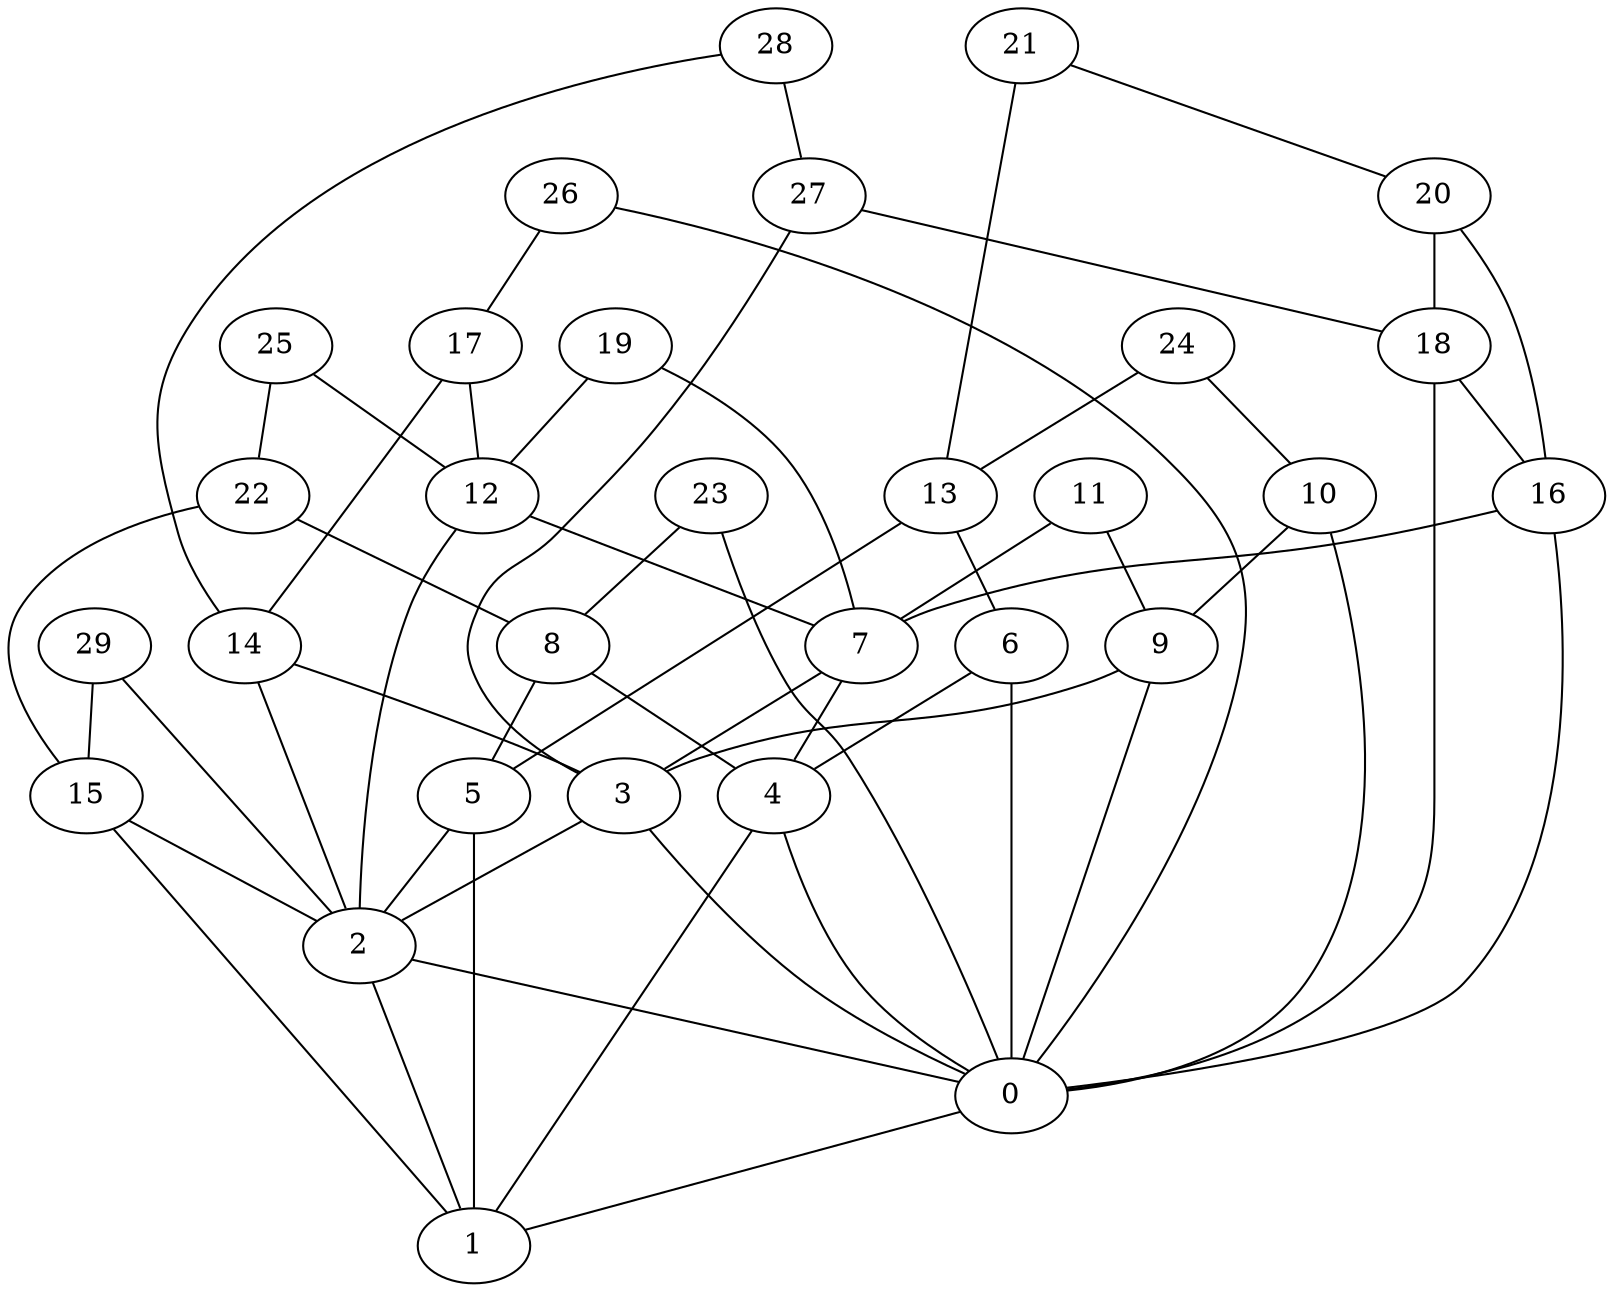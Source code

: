 graph G {
  "0";
  "1";
  "2";
  "3";
  "4";
  "5";
  "6";
  "7";
  "8";
  "9";
  "10";
  "11";
  "12";
  "13";
  "14";
  "15";
  "16";
  "17";
  "18";
  "19";
  "20";
  "21";
  "22";
  "23";
  "24";
  "25";
  "26";
  "27";
  "28";
  "29";
    "20" -- "16";
    "20" -- "18";
    "7" -- "3";
    "6" -- "4";
    "19" -- "12";
    "13" -- "5";
    "2" -- "0";
    "25" -- "12";
    "28" -- "14";
    "11" -- "9";
    "5" -- "2";
    "28" -- "27";
    "14" -- "2";
    "23" -- "0";
    "26" -- "0";
    "15" -- "1";
    "24" -- "10";
    "16" -- "7";
    "29" -- "2";
    "19" -- "7";
    "29" -- "15";
    "9" -- "3";
    "8" -- "4";
    "25" -- "22";
    "21" -- "13";
    "0" -- "1";
    "10" -- "9";
    "2" -- "1";
    "4" -- "0";
    "10" -- "0";
    "16" -- "0";
    "5" -- "1";
    "23" -- "8";
    "26" -- "17";
    "27" -- "3";
    "13" -- "6";
    "12" -- "7";
    "18" -- "16";
    "22" -- "15";
    "7" -- "4";
    "21" -- "20";
    "27" -- "18";
    "17" -- "12";
    "14" -- "3";
    "8" -- "5";
    "17" -- "14";
    "3" -- "0";
    "9" -- "0";
    "4" -- "1";
    "6" -- "0";
    "3" -- "2";
    "12" -- "2";
    "22" -- "8";
    "18" -- "0";
    "15" -- "2";
    "11" -- "7";
    "24" -- "13";
}
